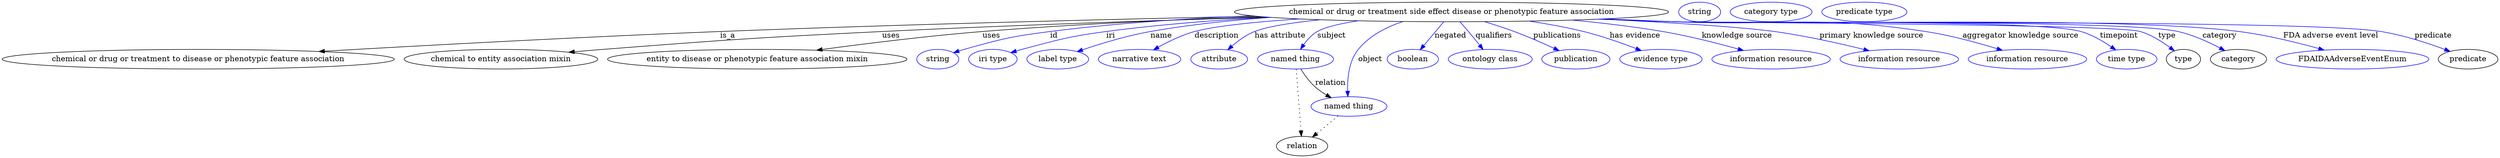 digraph {
	graph [bb="0,0,4574,283"];
	node [label="\N"];
	"chemical or drug or treatment side effect disease or phenotypic feature association"	[height=0.5,
		label="chemical or drug or treatment side effect disease or phenotypic feature association",
		pos="2655.4,265",
		width=11.049];
	"chemical or drug or treatment to disease or phenotypic feature association"	[height=0.5,
		pos="359.42,178",
		width=9.9838];
	"chemical or drug or treatment side effect disease or phenotypic feature association" -> "chemical or drug or treatment to disease or phenotypic feature association"	[label=is_a,
		lp="1330.4,221.5",
		pos="e,580.76,192.2 2296.9,257.17 2027.2,251.41 1648.6,242.02 1316.4,229 1068.5,219.28 784.56,203.92 590.79,192.78"];
	"chemical to entity association mixin"	[height=0.5,
		pos="914.42,178",
		width=4.9287];
	"chemical or drug or treatment side effect disease or phenotypic feature association" -> "chemical to entity association mixin"	[label=uses,
		lp="1627.9,221.5",
		pos="e,1039.4,190.81 2319.1,255.38 2114.5,249.48 1847.8,240.61 1611.4,229 1384.6,217.86 1327.9,213.62 1101.4,196 1084.6,194.69 1067,193.22 \
1049.6,191.71"];
	"entity to disease or phenotypic feature association mixin"	[height=0.5,
		pos="1384.4,178",
		width=7.6188];
	"chemical or drug or treatment side effect disease or phenotypic feature association" -> "entity to disease or phenotypic feature association mixin"	[label=uses,
		lp="1811.9,221.5",
		pos="e,1492.8,194.59 2308,256.21 2151.2,251.07 1963.8,242.65 1795.4,229 1696.6,220.99 1584.8,207.08 1502.9,195.97"];
	id	[color=blue,
		height=0.5,
		label=string,
		pos="1715.4,178",
		width=1.0652];
	"chemical or drug or treatment side effect disease or phenotypic feature association" -> id	[color=blue,
		label=id,
		lp="1930.4,221.5",
		pos="e,1744.4,189.98 2291,257.75 2173.3,252.75 2042.5,244.04 1923.4,229 1851.4,219.91 1833.4,215.5 1763.4,196 1760.3,195.13 1757.1,194.17 \
1753.9,193.15",
		style=solid];
	iri	[color=blue,
		height=0.5,
		label="iri type",
		pos="1816.4,178",
		width=1.2277];
	"chemical or drug or treatment side effect disease or phenotypic feature association" -> iri	[color=blue,
		label=iri,
		lp="2031.4,221.5",
		pos="e,1849.3,190.12 2321.2,255.22 2224.8,250.06 2119.7,241.9 2023.4,229 1954,219.7 1937.1,214.05 1869.4,196 1866,195.1 1862.6,194.12 \
1859.1,193.09",
		style=solid];
	name	[color=blue,
		height=0.5,
		label="label type",
		pos="1935.4,178",
		width=1.5707];
	"chemical or drug or treatment side effect disease or phenotypic feature association" -> name	[color=blue,
		label=name,
		lp="2124.4,221.5",
		pos="e,1971.1,192.11 2324,255.03 2251.3,249.7 2175,241.51 2104.4,229 2061.6,221.41 2014.3,206.86 1980.7,195.4",
		style=solid];
	description	[color=blue,
		height=0.5,
		label="narrative text",
		pos="2085.4,178",
		width=2.0943];
	"chemical or drug or treatment side effect disease or phenotypic feature association" -> description	[color=blue,
		label=description,
		lp="2225.9,221.5",
		pos="e,2110.6,195.07 2376.3,252.16 2297.5,246.83 2222.9,239.34 2185.4,229 2162.3,222.62 2138.1,210.72 2119.4,200.13",
		style=solid];
	"has attribute"	[color=blue,
		height=0.5,
		label=attribute,
		pos="2230.4,178",
		width=1.4443];
	"chemical or drug or treatment side effect disease or phenotypic feature association" -> "has attribute"	[color=blue,
		label="has attribute",
		lp="2342.4,221.5",
		pos="e,2246.2,195.25 2415.7,250.59 2364.9,245.45 2319.4,238.46 2295.4,229 2280,222.92 2265.2,212.06 2253.6,202.01",
		style=solid];
	subject	[color=blue,
		height=0.5,
		label="named thing",
		pos="2370.4,178",
		width=1.9318];
	"chemical or drug or treatment side effect disease or phenotypic feature association" -> subject	[color=blue,
		label=subject,
		lp="2436.4,221.5",
		pos="e,2379.6,196.23 2485.3,248.73 2453,243.72 2424.9,237.26 2410.4,229 2400.3,223.23 2391.8,213.83 2385.3,204.73",
		style=solid];
	object	[color=blue,
		height=0.5,
		label="named thing",
		pos="2468.4,91",
		width=1.9318];
	"chemical or drug or treatment side effect disease or phenotypic feature association" -> object	[color=blue,
		label=object,
		lp="2507.4,178",
		pos="e,2466.4,109.15 2567.3,247.39 2537.1,237.38 2505.8,221.41 2485.4,196 2468.1,174.44 2465.3,142.11 2465.9,119.23",
		style=solid];
	negated	[color=blue,
		height=0.5,
		label=boolean,
		pos="2585.4,178",
		width=1.2999];
	"chemical or drug or treatment side effect disease or phenotypic feature association" -> negated	[color=blue,
		label=negated,
		lp="2654.4,221.5",
		pos="e,2598.9,195.31 2641.3,246.8 2630.9,234.23 2616.7,217.01 2605.2,203.08",
		style=solid];
	qualifiers	[color=blue,
		height=0.5,
		label="ontology class",
		pos="2726.4,178",
		width=2.1304];
	"chemical or drug or treatment side effect disease or phenotypic feature association" -> qualifiers	[color=blue,
		label=qualifiers,
		lp="2733.9,221.5",
		pos="e,2713.7,195.93 2671.6,246.79 2676.8,241.2 2682.4,234.91 2687.4,229 2694.2,221.01 2701.3,212.07 2707.6,203.97",
		style=solid];
	publications	[color=blue,
		height=0.5,
		label=publication,
		pos="2883.4,178",
		width=1.7332];
	"chemical or drug or treatment side effect disease or phenotypic feature association" -> publications	[color=blue,
		label=publications,
		lp="2850.4,221.5",
		pos="e,2853,193.86 2716.4,247.18 2734.3,241.82 2753.8,235.57 2771.4,229 2795.8,219.91 2822.5,208.1 2843.6,198.24",
		style=solid];
	"has evidence"	[color=blue,
		height=0.5,
		label="evidence type",
		pos="3039.4,178",
		width=2.0943];
	"chemical or drug or treatment side effect disease or phenotypic feature association" -> "has evidence"	[color=blue,
		label="has evidence",
		lp="2992.9,221.5",
		pos="e,3003.5,193.96 2798.6,248.17 2831.6,243.2 2866.5,236.89 2898.4,229 2931,220.96 2966.6,208.31 2993.9,197.75",
		style=solid];
	"knowledge source"	[color=blue,
		height=0.5,
		label="information resource",
		pos="3241.4,178",
		width=3.015];
	"chemical or drug or treatment side effect disease or phenotypic feature association" -> "knowledge source"	[color=blue,
		label="knowledge source",
		lp="3179.9,221.5",
		pos="e,3191,194.07 2877.3,250.04 2931.8,244.95 2989.9,238.11 3043.4,229 3090.1,221.05 3142,207.79 3180.9,196.92",
		style=solid];
	"primary knowledge source"	[color=blue,
		height=0.5,
		label="information resource",
		pos="3476.4,178",
		width=3.015];
	"chemical or drug or treatment side effect disease or phenotypic feature association" -> "primary knowledge source"	[color=blue,
		label="primary knowledge source",
		lp="3426.4,221.5",
		pos="e,3421.6,193.57 2929.7,251.94 3054.4,245.61 3187.4,237.43 3248.4,229 3304.1,221.29 3366.5,207.24 3411.9,196",
		style=solid];
	"aggregator knowledge source"	[color=blue,
		height=0.5,
		label="information resource",
		pos="3711.4,178",
		width=3.015];
	"chemical or drug or treatment side effect disease or phenotypic feature association" -> "aggregator knowledge source"	[color=blue,
		label="aggregator knowledge source",
		lp="3699.9,221.5",
		pos="e,3665.8,194.34 2935.4,252.2 2977.9,250.44 3021.3,248.66 3062.4,247 3268.2,238.7 3321.8,259.92 3525.4,229 3570,222.23 3619.2,208.72 \
3655.8,197.45",
		style=solid];
	timepoint	[color=blue,
		height=0.5,
		label="time type",
		pos="3893.4,178",
		width=1.5346];
	"chemical or drug or treatment side effect disease or phenotypic feature association" -> timepoint	[color=blue,
		label=timepoint,
		lp="3879.4,221.5",
		pos="e,3873.7,194.96 2928.8,251.92 2973.4,250.13 3019.2,248.42 3062.4,247 3145.5,244.27 3730.6,252.22 3810.4,229 3830.1,223.26 3849.9,\
211.63 3865.2,201.03",
		style=solid];
	type	[height=0.5,
		pos="3997.4,178",
		width=0.86659];
	"chemical or drug or treatment side effect disease or phenotypic feature association" -> type	[color=blue,
		label=type,
		lp="3967.4,221.5",
		pos="e,3980.9,193.29 2927.4,251.86 2972.5,250.07 3018.8,248.37 3062.4,247 3110,245.51 3872.9,242.72 3918.4,229 3938.3,223.01 3958,210.53 \
3972.8,199.53",
		style=solid];
	category	[height=0.5,
		pos="4098.4,178",
		width=1.4263];
	"chemical or drug or treatment side effect disease or phenotypic feature association" -> category	[color=blue,
		label=category,
		lp="4063.9,221.5",
		pos="e,4073.4,193.8 2926.6,251.83 2971.9,250.04 3018.5,248.34 3062.4,247 3165.2,243.85 3887.1,251.57 3987.4,229 4014.5,222.9 4043.1,209.87 \
4064.5,198.64",
		style=solid];
	"FDA adverse event level"	[color=blue,
		height=0.5,
		label=FDAIDAAdverseEventEnum,
		pos="4307.4,178",
		width=3.8816];
	"chemical or drug or treatment side effect disease or phenotypic feature association" -> "FDA adverse event level"	[color=blue,
		label="FDA adverse event level",
		lp="4267.9,221.5",
		pos="e,4255.4,194.85 2925.8,251.78 2971.4,249.99 3018.2,248.31 3062.4,247 3292.8,240.19 3870.8,258.11 4099.4,229 4149.3,222.65 4204.6,\
209.04 4245.6,197.62",
		style=solid];
	predicate	[height=0.5,
		pos="4519.4,178",
		width=1.5165];
	"chemical or drug or treatment side effect disease or phenotypic feature association" -> predicate	[color=blue,
		label=predicate,
		lp="4455.4,221.5",
		pos="e,4486.4,192.42 2924.1,251.72 2970.2,249.91 3017.7,248.24 3062.4,247 3206.5,242.99 4217.1,251.73 4359.4,229 4400.3,222.47 4445.2,\
207.75 4477,195.97",
		style=solid];
	subject -> object	[label=relation,
		lp="2434.4,134.5",
		pos="e,2435.8,107 2380.2,159.8 2386.7,149.42 2395.9,136.42 2406.4,127 2412.5,121.55 2419.6,116.58 2426.7,112.21"];
	relation	[height=0.5,
		pos="2382.4,18",
		width=1.2999];
	subject -> relation	[pos="e,2381.1,36.188 2371.7,159.79 2373.8,132.48 2377.9,78.994 2380.3,46.38",
		style=dotted];
	object -> relation	[pos="e,2401.4,34.647 2448.5,73.533 2436.8,63.922 2422,51.669 2409.3,41.213",
		style=dotted];
	association_type	[color=blue,
		height=0.5,
		label=string,
		pos="3109.4,265",
		width=1.0652];
	association_category	[color=blue,
		height=0.5,
		label="category type",
		pos="3240.4,265",
		width=2.0762];
	"chemical or drug or treatment side effect disease or phenotypic feature association_predicate"	[color=blue,
		height=0.5,
		label="predicate type",
		pos="3411.4,265",
		width=2.1665];
}
